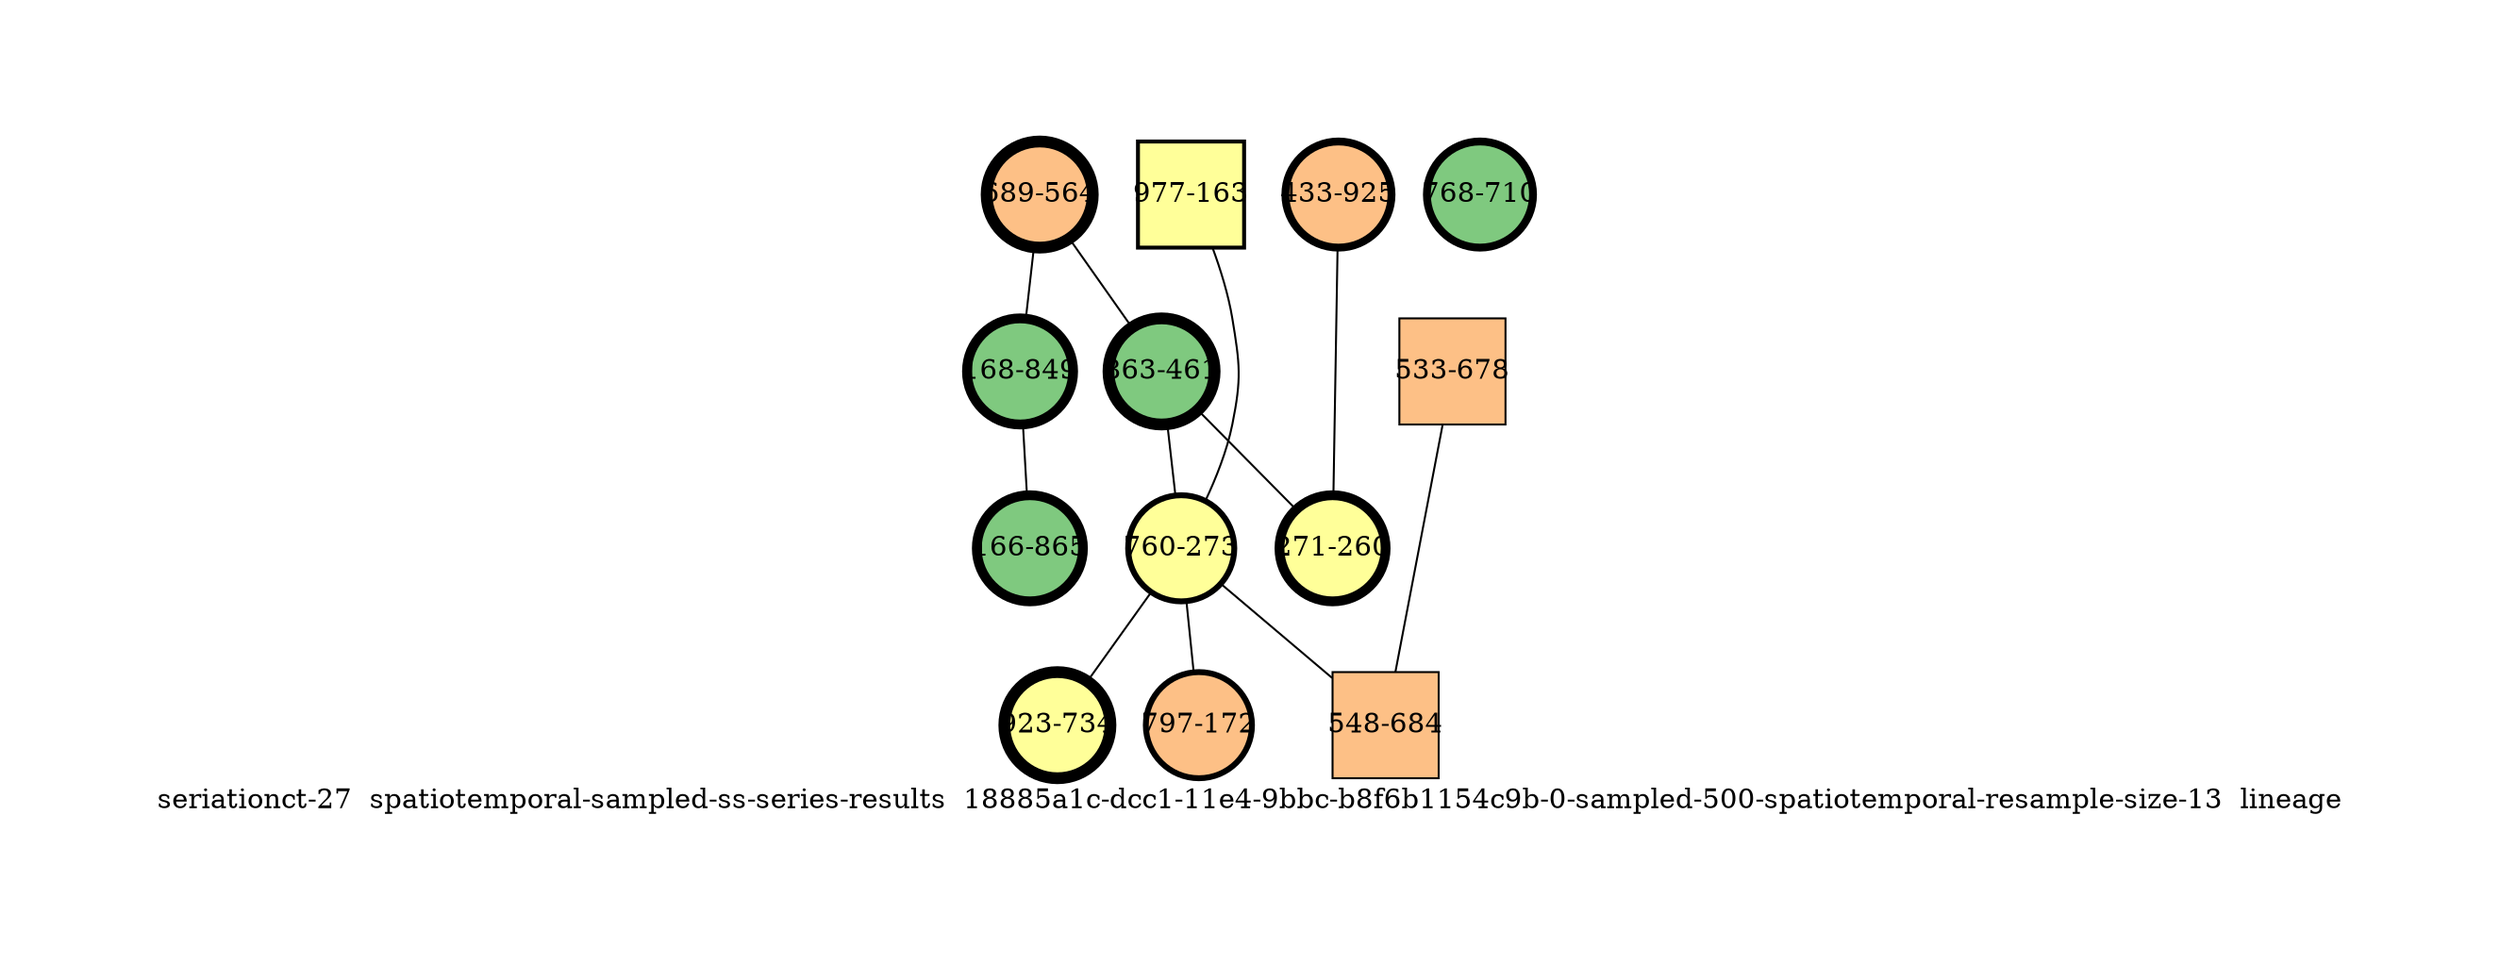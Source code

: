 strict graph "seriationct-27  spatiotemporal-sampled-ss-series-results  18885a1c-dcc1-11e4-9bbc-b8f6b1154c9b-0-sampled-500-spatiotemporal-resample-size-13  lineage" {
labelloc=b;
ratio=auto;
pad="1.0";
label="seriationct-27  spatiotemporal-sampled-ss-series-results  18885a1c-dcc1-11e4-9bbc-b8f6b1154c9b-0-sampled-500-spatiotemporal-resample-size-13  lineage";
node [width="0.75", style=filled, fixedsize=true, height="0.75", shape=circle, label=""];
0 [xCoordinate="564.0", appears_in_slice=6, yCoordinate="689.0", colorscheme=accent6, lineage_id=0, short_label="689-564", label="689-564", shape=circle, cluster_id=2, fillcolor=3, size="500.0", id=0, penwidth="6.0"];
1 [xCoordinate="461.0", appears_in_slice=6, yCoordinate="863.0", colorscheme=accent6, lineage_id=0, short_label="863-461", label="863-461", shape=circle, cluster_id=0, fillcolor=1, size="500.0", id=7, penwidth="6.0"];
2 [xCoordinate="925.0", appears_in_slice=4, yCoordinate="433.0", colorscheme=accent6, lineage_id=0, short_label="433-925", label="433-925", shape=circle, cluster_id=2, fillcolor=3, size="500.0", id=1, penwidth="4.0"];
3 [xCoordinate="849.0", appears_in_slice=5, yCoordinate="168.0", colorscheme=accent6, lineage_id=0, short_label="168-849", label="168-849", shape=circle, cluster_id=0, fillcolor=1, size="500.0", id=2, penwidth="5.0"];
4 [xCoordinate="163.0", appears_in_slice=2, yCoordinate="977.0", colorscheme=accent6, lineage_id=1, short_label="977-163", label="977-163", shape=square, cluster_id=3, fillcolor=4, size="500.0", id=10, penwidth="2.0"];
5 [xCoordinate="273.0", appears_in_slice=3, yCoordinate="760.0", colorscheme=accent6, lineage_id=0, short_label="760-273", label="760-273", shape=circle, cluster_id=3, fillcolor=4, size="500.0", id=3, penwidth="3.0"];
6 [xCoordinate="865.0", appears_in_slice=5, yCoordinate="166.0", colorscheme=accent6, lineage_id=0, short_label="166-865", label="166-865", shape=circle, cluster_id=0, fillcolor=1, size="500.0", id=4, penwidth="5.0"];
7 [xCoordinate="260.0", appears_in_slice=5, yCoordinate="271.0", colorscheme=accent6, lineage_id=0, short_label="271-260", label="271-260", shape=circle, cluster_id=3, fillcolor=4, size="500.0", id=5, penwidth="5.0"];
8 [xCoordinate="678.0", appears_in_slice=1, yCoordinate="533.0", colorscheme=accent6, lineage_id=1, short_label="533-678", label="533-678", shape=square, cluster_id=2, fillcolor=3, size="500.0", id=8, penwidth="1.0"];
9 [xCoordinate="172.0", appears_in_slice=3, yCoordinate="797.0", colorscheme=accent6, lineage_id=0, short_label="797-172", label="797-172", shape=circle, cluster_id=2, fillcolor=3, size="500.0", id=9, penwidth="3.0"];
10 [xCoordinate="684.0", appears_in_slice=1, yCoordinate="548.0", colorscheme=accent6, lineage_id=1, short_label="548-684", label="548-684", shape=square, cluster_id=2, fillcolor=3, size="500.0", id=6, penwidth="1.0"];
11 [xCoordinate="734.0", appears_in_slice=6, yCoordinate="923.0", colorscheme=accent6, lineage_id=0, short_label="923-734", label="923-734", shape=circle, cluster_id=3, fillcolor=4, size="500.0", id=11, penwidth="6.0"];
12 [xCoordinate="710.0", appears_in_slice=4, yCoordinate="768.0", colorscheme=accent6, lineage_id=0, short_label="768-710", label="768-710", shape=circle, cluster_id=0, fillcolor=1, size="500.0", id=12, penwidth="4.0"];
0 -- 1  [inverseweight="1.68393126877", weight="0.59384846552"];
0 -- 3  [inverseweight="1.63327193072", weight="0.612267915214"];
1 -- 5  [inverseweight="1.4595818605", weight="0.685127725318"];
1 -- 7  [inverseweight="1.96655407811", weight="0.508503687302"];
2 -- 7  [inverseweight="12.0701137396", weight="0.0828492607088"];
3 -- 6  [inverseweight="14.4821111591", weight="0.0690507060065"];
4 -- 5  [inverseweight="1.66675926698", weight="0.599966665741"];
5 -- 10  [inverseweight="1.43157797786", weight="0.69852988483"];
5 -- 11  [inverseweight="1.46492198736", weight="0.68263020736"];
5 -- 9  [inverseweight="19.090088708", weight="0.0523832034148"];
8 -- 10  [inverseweight="18.1369062528", weight="0.0551361950084"];
}
